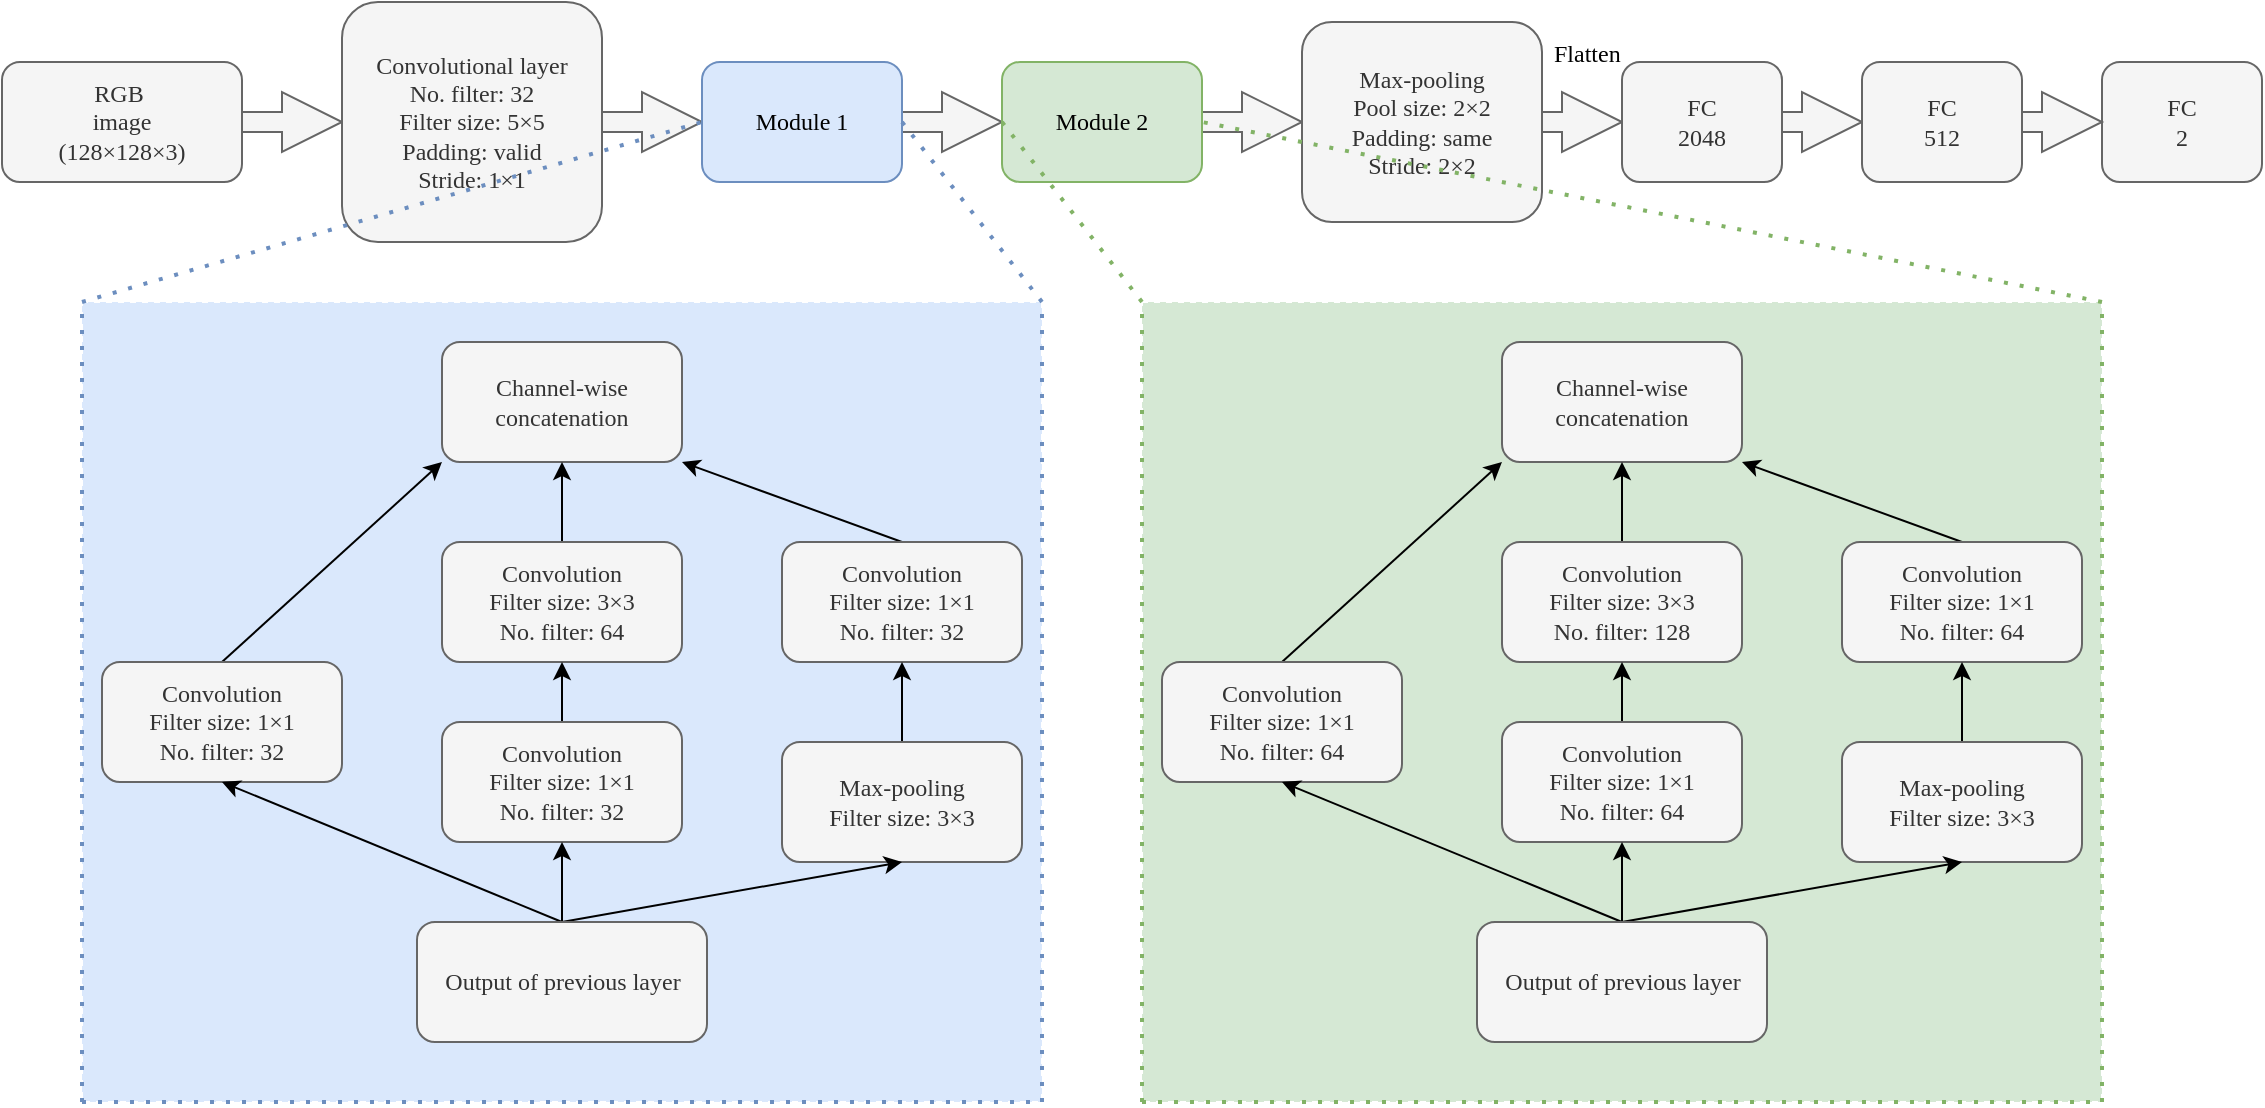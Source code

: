 <mxfile version="14.6.12" type="github">
  <diagram id="4Na73BtqWFjSJd618zKf" name="Page-1">
    <mxGraphModel dx="2017" dy="1129" grid="1" gridSize="10" guides="1" tooltips="1" connect="1" arrows="1" fold="1" page="1" pageScale="1" pageWidth="1169" pageHeight="827" math="0" shadow="0">
      <root>
        <mxCell id="0" />
        <mxCell id="1" parent="0" />
        <mxCell id="iY4aOflEBfNsIICsKYVU-54" value="" style="rounded=0;whiteSpace=wrap;html=1;fontFamily=Times New Roman;dashed=1;strokeColor=#FFFFFF;fillColor=#d5e8d4;" parent="1" vertex="1">
          <mxGeometry x="590" y="380" width="480" height="400" as="geometry" />
        </mxCell>
        <mxCell id="iY4aOflEBfNsIICsKYVU-52" value="" style="rounded=0;whiteSpace=wrap;html=1;fontFamily=Times New Roman;dashed=1;strokeColor=#FFFFFF;fillColor=#dae8fc;" parent="1" vertex="1">
          <mxGeometry x="60" y="380" width="480" height="400" as="geometry" />
        </mxCell>
        <mxCell id="iY4aOflEBfNsIICsKYVU-1" value="&lt;font face=&quot;Times New Roman&quot;&gt;RGB&amp;nbsp;&lt;br&gt;image&lt;br&gt;(128×128×3)&lt;/font&gt;" style="rounded=1;whiteSpace=wrap;html=1;fillColor=#f5f5f5;fontColor=#333333;strokeColor=#666666;" parent="1" vertex="1">
          <mxGeometry x="20" y="260" width="120" height="60" as="geometry" />
        </mxCell>
        <mxCell id="iY4aOflEBfNsIICsKYVU-2" value="" style="shape=arrow;endArrow=classic;html=1;rounded=0;exitX=1;exitY=0.5;exitDx=0;exitDy=0;fillColor=#f5f5f5;strokeColor=#666666;" parent="1" source="iY4aOflEBfNsIICsKYVU-1" edge="1">
          <mxGeometry width="50" height="50" relative="1" as="geometry">
            <mxPoint x="290" y="440" as="sourcePoint" />
            <mxPoint x="190" y="290" as="targetPoint" />
          </mxGeometry>
        </mxCell>
        <mxCell id="iY4aOflEBfNsIICsKYVU-5" style="edgeStyle=orthogonalEdgeStyle;shape=arrow;rounded=0;orthogonalLoop=1;jettySize=auto;html=1;exitX=1;exitY=0.5;exitDx=0;exitDy=0;fontFamily=Times New Roman;fillColor=#f5f5f5;strokeColor=#666666;" parent="1" source="iY4aOflEBfNsIICsKYVU-3" edge="1">
          <mxGeometry relative="1" as="geometry">
            <mxPoint x="370" y="290" as="targetPoint" />
          </mxGeometry>
        </mxCell>
        <mxCell id="iY4aOflEBfNsIICsKYVU-3" value="&lt;font face=&quot;Times New Roman&quot;&gt;Convolutional layer&lt;br&gt;No. filter: 32&lt;br&gt;Filter size: 5×5&lt;br&gt;Padding: valid&lt;br&gt;Stride: 1×1&lt;/font&gt;" style="rounded=1;whiteSpace=wrap;html=1;fillColor=#f5f5f5;fontColor=#333333;strokeColor=#666666;" parent="1" vertex="1">
          <mxGeometry x="190" y="230" width="130" height="120" as="geometry" />
        </mxCell>
        <mxCell id="iY4aOflEBfNsIICsKYVU-7" style="edgeStyle=orthogonalEdgeStyle;shape=arrow;rounded=0;orthogonalLoop=1;jettySize=auto;html=1;exitX=1;exitY=0.5;exitDx=0;exitDy=0;fontFamily=Times New Roman;fillColor=#f5f5f5;strokeColor=#666666;" parent="1" source="iY4aOflEBfNsIICsKYVU-6" target="iY4aOflEBfNsIICsKYVU-8" edge="1">
          <mxGeometry relative="1" as="geometry">
            <mxPoint x="510" y="290" as="targetPoint" />
          </mxGeometry>
        </mxCell>
        <mxCell id="iY4aOflEBfNsIICsKYVU-6" value="Module 1" style="rounded=1;whiteSpace=wrap;html=1;fontFamily=Times New Roman;fillColor=#dae8fc;strokeColor=#6c8ebf;" parent="1" vertex="1">
          <mxGeometry x="370" y="260" width="100" height="60" as="geometry" />
        </mxCell>
        <mxCell id="iY4aOflEBfNsIICsKYVU-9" style="edgeStyle=orthogonalEdgeStyle;shape=arrow;rounded=0;orthogonalLoop=1;jettySize=auto;html=1;exitX=1;exitY=0.5;exitDx=0;exitDy=0;fontFamily=Times New Roman;fillColor=#f5f5f5;strokeColor=#666666;" parent="1" source="iY4aOflEBfNsIICsKYVU-8" target="iY4aOflEBfNsIICsKYVU-10" edge="1">
          <mxGeometry relative="1" as="geometry">
            <mxPoint x="670" y="290" as="targetPoint" />
          </mxGeometry>
        </mxCell>
        <mxCell id="iY4aOflEBfNsIICsKYVU-8" value="Module 2" style="rounded=1;whiteSpace=wrap;html=1;fontFamily=Times New Roman;fillColor=#d5e8d4;strokeColor=#82b366;" parent="1" vertex="1">
          <mxGeometry x="520" y="260" width="100" height="60" as="geometry" />
        </mxCell>
        <mxCell id="iY4aOflEBfNsIICsKYVU-12" style="edgeStyle=orthogonalEdgeStyle;shape=arrow;rounded=0;orthogonalLoop=1;jettySize=auto;html=1;exitX=1;exitY=0.5;exitDx=0;exitDy=0;fontFamily=Times New Roman;fillColor=#f5f5f5;strokeColor=#666666;" parent="1" source="iY4aOflEBfNsIICsKYVU-10" target="iY4aOflEBfNsIICsKYVU-13" edge="1">
          <mxGeometry relative="1" as="geometry">
            <mxPoint x="860" y="290" as="targetPoint" />
            <Array as="points">
              <mxPoint x="830" y="290" />
              <mxPoint x="830" y="290" />
            </Array>
          </mxGeometry>
        </mxCell>
        <mxCell id="iY4aOflEBfNsIICsKYVU-10" value="Max-pooling&lt;br&gt;Pool size: 2×2&lt;br&gt;Padding: same&lt;br&gt;Stride: 2×2" style="rounded=1;whiteSpace=wrap;html=1;fontFamily=Times New Roman;fillColor=#f5f5f5;fontColor=#333333;strokeColor=#666666;" parent="1" vertex="1">
          <mxGeometry x="670" y="240" width="120" height="100" as="geometry" />
        </mxCell>
        <mxCell id="iY4aOflEBfNsIICsKYVU-15" style="edgeStyle=orthogonalEdgeStyle;shape=arrow;rounded=0;orthogonalLoop=1;jettySize=auto;html=1;exitX=1;exitY=0.5;exitDx=0;exitDy=0;fontFamily=Times New Roman;entryX=0;entryY=0.5;entryDx=0;entryDy=0;fillColor=#f5f5f5;strokeColor=#666666;" parent="1" source="iY4aOflEBfNsIICsKYVU-13" target="iY4aOflEBfNsIICsKYVU-16" edge="1">
          <mxGeometry relative="1" as="geometry">
            <mxPoint x="980" y="290" as="targetPoint" />
          </mxGeometry>
        </mxCell>
        <mxCell id="iY4aOflEBfNsIICsKYVU-13" value="FC&lt;br&gt;2048" style="rounded=1;whiteSpace=wrap;html=1;fontFamily=Times New Roman;fillColor=#f5f5f5;fontColor=#333333;strokeColor=#666666;" parent="1" vertex="1">
          <mxGeometry x="830" y="260" width="80" height="60" as="geometry" />
        </mxCell>
        <mxCell id="iY4aOflEBfNsIICsKYVU-16" value="FC&lt;br&gt;512" style="rounded=1;whiteSpace=wrap;html=1;fontFamily=Times New Roman;fillColor=#f5f5f5;fontColor=#333333;strokeColor=#666666;" parent="1" vertex="1">
          <mxGeometry x="950" y="260" width="80" height="60" as="geometry" />
        </mxCell>
        <mxCell id="iY4aOflEBfNsIICsKYVU-17" value="Flatten" style="text;strokeColor=none;fillColor=none;align=left;verticalAlign=middle;spacingLeft=4;spacingRight=4;overflow=hidden;points=[[0,0.5],[1,0.5]];portConstraint=eastwest;rotatable=0;fontFamily=Times New Roman;" parent="1" vertex="1">
          <mxGeometry x="790" y="240" width="80" height="30" as="geometry" />
        </mxCell>
        <mxCell id="iY4aOflEBfNsIICsKYVU-19" value="Channel-wise&lt;br&gt;concatenation" style="rounded=1;whiteSpace=wrap;html=1;fontFamily=Times New Roman;fillColor=#f5f5f5;fontColor=#333333;strokeColor=#666666;" parent="1" vertex="1">
          <mxGeometry x="240" y="400" width="120" height="60" as="geometry" />
        </mxCell>
        <mxCell id="iY4aOflEBfNsIICsKYVU-20" value="" style="endArrow=classic;html=1;rounded=0;fontFamily=Times New Roman;entryX=0.5;entryY=1;entryDx=0;entryDy=0;" parent="1" target="iY4aOflEBfNsIICsKYVU-19" edge="1">
          <mxGeometry width="50" height="50" relative="1" as="geometry">
            <mxPoint x="300" y="500" as="sourcePoint" />
            <mxPoint x="370" y="490" as="targetPoint" />
          </mxGeometry>
        </mxCell>
        <mxCell id="iY4aOflEBfNsIICsKYVU-21" value="Convolution&lt;br&gt;Filter size: 3×3&lt;br&gt;No. filter: 64" style="rounded=1;whiteSpace=wrap;html=1;fontFamily=Times New Roman;fillColor=#f5f5f5;fontColor=#333333;strokeColor=#666666;" parent="1" vertex="1">
          <mxGeometry x="240" y="500" width="120" height="60" as="geometry" />
        </mxCell>
        <mxCell id="iY4aOflEBfNsIICsKYVU-23" style="rounded=0;orthogonalLoop=1;jettySize=auto;html=1;exitX=0.5;exitY=0;exitDx=0;exitDy=0;entryX=1;entryY=1;entryDx=0;entryDy=0;fontFamily=Times New Roman;" parent="1" source="iY4aOflEBfNsIICsKYVU-22" target="iY4aOflEBfNsIICsKYVU-19" edge="1">
          <mxGeometry relative="1" as="geometry" />
        </mxCell>
        <mxCell id="iY4aOflEBfNsIICsKYVU-22" value="Convolution&lt;br&gt;Filter size: 1×1&lt;br&gt;No. filter: 32" style="rounded=1;whiteSpace=wrap;html=1;fontFamily=Times New Roman;fillColor=#f5f5f5;fontColor=#333333;strokeColor=#666666;" parent="1" vertex="1">
          <mxGeometry x="410" y="500" width="120" height="60" as="geometry" />
        </mxCell>
        <mxCell id="iY4aOflEBfNsIICsKYVU-25" style="edgeStyle=none;rounded=0;orthogonalLoop=1;jettySize=auto;html=1;exitX=0.5;exitY=0;exitDx=0;exitDy=0;fontFamily=Times New Roman;" parent="1" source="iY4aOflEBfNsIICsKYVU-24" target="iY4aOflEBfNsIICsKYVU-21" edge="1">
          <mxGeometry relative="1" as="geometry" />
        </mxCell>
        <mxCell id="iY4aOflEBfNsIICsKYVU-24" value="Convolution&lt;br&gt;Filter size: 1×1&lt;br&gt;No. filter: 32" style="rounded=1;whiteSpace=wrap;html=1;fontFamily=Times New Roman;fillColor=#f5f5f5;fontColor=#333333;strokeColor=#666666;" parent="1" vertex="1">
          <mxGeometry x="240" y="590" width="120" height="60" as="geometry" />
        </mxCell>
        <mxCell id="iY4aOflEBfNsIICsKYVU-31" style="edgeStyle=none;rounded=0;orthogonalLoop=1;jettySize=auto;html=1;exitX=0.5;exitY=0;exitDx=0;exitDy=0;entryX=0.5;entryY=1;entryDx=0;entryDy=0;fontFamily=Times New Roman;" parent="1" source="iY4aOflEBfNsIICsKYVU-26" target="iY4aOflEBfNsIICsKYVU-22" edge="1">
          <mxGeometry relative="1" as="geometry" />
        </mxCell>
        <mxCell id="iY4aOflEBfNsIICsKYVU-26" value="Max-pooling&lt;br&gt;Filter size: 3×3" style="rounded=1;whiteSpace=wrap;html=1;fontFamily=Times New Roman;fillColor=#f5f5f5;fontColor=#333333;strokeColor=#666666;" parent="1" vertex="1">
          <mxGeometry x="410" y="600" width="120" height="60" as="geometry" />
        </mxCell>
        <mxCell id="iY4aOflEBfNsIICsKYVU-32" style="edgeStyle=none;rounded=0;orthogonalLoop=1;jettySize=auto;html=1;exitX=0.5;exitY=0;exitDx=0;exitDy=0;entryX=0;entryY=1;entryDx=0;entryDy=0;fontFamily=Times New Roman;" parent="1" source="iY4aOflEBfNsIICsKYVU-27" target="iY4aOflEBfNsIICsKYVU-19" edge="1">
          <mxGeometry relative="1" as="geometry" />
        </mxCell>
        <mxCell id="iY4aOflEBfNsIICsKYVU-27" value="Convolution&lt;br&gt;Filter size: 1×1&lt;br&gt;No. filter: 32" style="rounded=1;whiteSpace=wrap;html=1;fontFamily=Times New Roman;fillColor=#f5f5f5;fontColor=#333333;strokeColor=#666666;" parent="1" vertex="1">
          <mxGeometry x="70" y="560" width="120" height="60" as="geometry" />
        </mxCell>
        <mxCell id="iY4aOflEBfNsIICsKYVU-29" style="edgeStyle=none;rounded=0;orthogonalLoop=1;jettySize=auto;html=1;exitX=0.5;exitY=0;exitDx=0;exitDy=0;entryX=0.5;entryY=1;entryDx=0;entryDy=0;fontFamily=Times New Roman;" parent="1" source="iY4aOflEBfNsIICsKYVU-28" target="iY4aOflEBfNsIICsKYVU-24" edge="1">
          <mxGeometry relative="1" as="geometry" />
        </mxCell>
        <mxCell id="iY4aOflEBfNsIICsKYVU-30" style="edgeStyle=none;rounded=0;orthogonalLoop=1;jettySize=auto;html=1;exitX=0.5;exitY=0;exitDx=0;exitDy=0;entryX=0.5;entryY=1;entryDx=0;entryDy=0;fontFamily=Times New Roman;" parent="1" source="iY4aOflEBfNsIICsKYVU-28" target="iY4aOflEBfNsIICsKYVU-26" edge="1">
          <mxGeometry relative="1" as="geometry" />
        </mxCell>
        <mxCell id="iY4aOflEBfNsIICsKYVU-33" style="edgeStyle=none;rounded=0;orthogonalLoop=1;jettySize=auto;html=1;exitX=0.5;exitY=0;exitDx=0;exitDy=0;entryX=0.5;entryY=1;entryDx=0;entryDy=0;fontFamily=Times New Roman;" parent="1" source="iY4aOflEBfNsIICsKYVU-28" target="iY4aOflEBfNsIICsKYVU-27" edge="1">
          <mxGeometry relative="1" as="geometry" />
        </mxCell>
        <mxCell id="iY4aOflEBfNsIICsKYVU-28" value="Output of previous layer" style="rounded=1;whiteSpace=wrap;html=1;fontFamily=Times New Roman;fillColor=#f5f5f5;fontColor=#333333;strokeColor=#666666;" parent="1" vertex="1">
          <mxGeometry x="227.5" y="690" width="145" height="60" as="geometry" />
        </mxCell>
        <mxCell id="iY4aOflEBfNsIICsKYVU-34" value="Channel-wise&lt;br&gt;concatenation" style="rounded=1;whiteSpace=wrap;html=1;fontFamily=Times New Roman;fillColor=#f5f5f5;fontColor=#333333;strokeColor=#666666;" parent="1" vertex="1">
          <mxGeometry x="770" y="400" width="120" height="60" as="geometry" />
        </mxCell>
        <mxCell id="iY4aOflEBfNsIICsKYVU-35" value="" style="endArrow=classic;html=1;rounded=0;fontFamily=Times New Roman;entryX=0.5;entryY=1;entryDx=0;entryDy=0;" parent="1" target="iY4aOflEBfNsIICsKYVU-34" edge="1">
          <mxGeometry width="50" height="50" relative="1" as="geometry">
            <mxPoint x="830" y="500" as="sourcePoint" />
            <mxPoint x="900" y="490" as="targetPoint" />
          </mxGeometry>
        </mxCell>
        <mxCell id="iY4aOflEBfNsIICsKYVU-36" value="Convolution&lt;br&gt;Filter size: 3×3&lt;br&gt;No. filter: 128" style="rounded=1;whiteSpace=wrap;html=1;fontFamily=Times New Roman;fillColor=#f5f5f5;fontColor=#333333;strokeColor=#666666;" parent="1" vertex="1">
          <mxGeometry x="770" y="500" width="120" height="60" as="geometry" />
        </mxCell>
        <mxCell id="iY4aOflEBfNsIICsKYVU-37" style="rounded=0;orthogonalLoop=1;jettySize=auto;html=1;exitX=0.5;exitY=0;exitDx=0;exitDy=0;entryX=1;entryY=1;entryDx=0;entryDy=0;fontFamily=Times New Roman;" parent="1" source="iY4aOflEBfNsIICsKYVU-38" target="iY4aOflEBfNsIICsKYVU-34" edge="1">
          <mxGeometry relative="1" as="geometry" />
        </mxCell>
        <mxCell id="iY4aOflEBfNsIICsKYVU-38" value="Convolution&lt;br&gt;Filter size: 1×1&lt;br&gt;No. filter: 64" style="rounded=1;whiteSpace=wrap;html=1;fontFamily=Times New Roman;fillColor=#f5f5f5;fontColor=#333333;strokeColor=#666666;" parent="1" vertex="1">
          <mxGeometry x="940" y="500" width="120" height="60" as="geometry" />
        </mxCell>
        <mxCell id="iY4aOflEBfNsIICsKYVU-39" style="edgeStyle=none;rounded=0;orthogonalLoop=1;jettySize=auto;html=1;exitX=0.5;exitY=0;exitDx=0;exitDy=0;fontFamily=Times New Roman;" parent="1" source="iY4aOflEBfNsIICsKYVU-40" target="iY4aOflEBfNsIICsKYVU-36" edge="1">
          <mxGeometry relative="1" as="geometry" />
        </mxCell>
        <mxCell id="iY4aOflEBfNsIICsKYVU-40" value="Convolution&lt;br&gt;Filter size: 1×1&lt;br&gt;No. filter: 64" style="rounded=1;whiteSpace=wrap;html=1;fontFamily=Times New Roman;fillColor=#f5f5f5;fontColor=#333333;strokeColor=#666666;" parent="1" vertex="1">
          <mxGeometry x="770" y="590" width="120" height="60" as="geometry" />
        </mxCell>
        <mxCell id="iY4aOflEBfNsIICsKYVU-41" style="edgeStyle=none;rounded=0;orthogonalLoop=1;jettySize=auto;html=1;exitX=0.5;exitY=0;exitDx=0;exitDy=0;entryX=0.5;entryY=1;entryDx=0;entryDy=0;fontFamily=Times New Roman;" parent="1" source="iY4aOflEBfNsIICsKYVU-42" target="iY4aOflEBfNsIICsKYVU-38" edge="1">
          <mxGeometry relative="1" as="geometry" />
        </mxCell>
        <mxCell id="iY4aOflEBfNsIICsKYVU-42" value="Max-pooling&lt;br&gt;Filter size: 3×3" style="rounded=1;whiteSpace=wrap;html=1;fontFamily=Times New Roman;fillColor=#f5f5f5;fontColor=#333333;strokeColor=#666666;" parent="1" vertex="1">
          <mxGeometry x="940" y="600" width="120" height="60" as="geometry" />
        </mxCell>
        <mxCell id="iY4aOflEBfNsIICsKYVU-43" style="edgeStyle=none;rounded=0;orthogonalLoop=1;jettySize=auto;html=1;exitX=0.5;exitY=0;exitDx=0;exitDy=0;entryX=0;entryY=1;entryDx=0;entryDy=0;fontFamily=Times New Roman;" parent="1" source="iY4aOflEBfNsIICsKYVU-44" target="iY4aOflEBfNsIICsKYVU-34" edge="1">
          <mxGeometry relative="1" as="geometry" />
        </mxCell>
        <mxCell id="iY4aOflEBfNsIICsKYVU-44" value="Convolution&lt;br&gt;Filter size: 1×1&lt;br&gt;No. filter: 64" style="rounded=1;whiteSpace=wrap;html=1;fontFamily=Times New Roman;fillColor=#f5f5f5;fontColor=#333333;strokeColor=#666666;" parent="1" vertex="1">
          <mxGeometry x="600" y="560" width="120" height="60" as="geometry" />
        </mxCell>
        <mxCell id="iY4aOflEBfNsIICsKYVU-45" style="edgeStyle=none;rounded=0;orthogonalLoop=1;jettySize=auto;html=1;exitX=0.5;exitY=0;exitDx=0;exitDy=0;entryX=0.5;entryY=1;entryDx=0;entryDy=0;fontFamily=Times New Roman;" parent="1" source="iY4aOflEBfNsIICsKYVU-48" target="iY4aOflEBfNsIICsKYVU-40" edge="1">
          <mxGeometry relative="1" as="geometry" />
        </mxCell>
        <mxCell id="iY4aOflEBfNsIICsKYVU-46" style="edgeStyle=none;rounded=0;orthogonalLoop=1;jettySize=auto;html=1;exitX=0.5;exitY=0;exitDx=0;exitDy=0;entryX=0.5;entryY=1;entryDx=0;entryDy=0;fontFamily=Times New Roman;" parent="1" source="iY4aOflEBfNsIICsKYVU-48" target="iY4aOflEBfNsIICsKYVU-42" edge="1">
          <mxGeometry relative="1" as="geometry" />
        </mxCell>
        <mxCell id="iY4aOflEBfNsIICsKYVU-47" style="edgeStyle=none;rounded=0;orthogonalLoop=1;jettySize=auto;html=1;exitX=0.5;exitY=0;exitDx=0;exitDy=0;entryX=0.5;entryY=1;entryDx=0;entryDy=0;fontFamily=Times New Roman;" parent="1" source="iY4aOflEBfNsIICsKYVU-48" target="iY4aOflEBfNsIICsKYVU-44" edge="1">
          <mxGeometry relative="1" as="geometry" />
        </mxCell>
        <mxCell id="iY4aOflEBfNsIICsKYVU-48" value="Output of previous layer" style="rounded=1;whiteSpace=wrap;html=1;fontFamily=Times New Roman;fillColor=#f5f5f5;fontColor=#333333;strokeColor=#666666;" parent="1" vertex="1">
          <mxGeometry x="757.5" y="690" width="145" height="60" as="geometry" />
        </mxCell>
        <mxCell id="iY4aOflEBfNsIICsKYVU-55" value="" style="endArrow=none;dashed=1;html=1;dashPattern=1 3;strokeWidth=2;rounded=0;fontFamily=Times New Roman;exitX=0;exitY=0;exitDx=0;exitDy=0;entryX=0;entryY=0.5;entryDx=0;entryDy=0;fillColor=#dae8fc;strokeColor=#6c8ebf;" parent="1" source="iY4aOflEBfNsIICsKYVU-52" target="iY4aOflEBfNsIICsKYVU-6" edge="1">
          <mxGeometry width="50" height="50" relative="1" as="geometry">
            <mxPoint x="530" y="700" as="sourcePoint" />
            <mxPoint x="580" y="650" as="targetPoint" />
          </mxGeometry>
        </mxCell>
        <mxCell id="iY4aOflEBfNsIICsKYVU-56" value="" style="endArrow=none;dashed=1;html=1;dashPattern=1 3;strokeWidth=2;rounded=0;fontFamily=Times New Roman;exitX=1;exitY=0;exitDx=0;exitDy=0;entryX=1;entryY=0.5;entryDx=0;entryDy=0;fillColor=#dae8fc;strokeColor=#6c8ebf;" parent="1" source="iY4aOflEBfNsIICsKYVU-52" target="iY4aOflEBfNsIICsKYVU-6" edge="1">
          <mxGeometry width="50" height="50" relative="1" as="geometry">
            <mxPoint x="70" y="390" as="sourcePoint" />
            <mxPoint x="380" y="300" as="targetPoint" />
          </mxGeometry>
        </mxCell>
        <mxCell id="iY4aOflEBfNsIICsKYVU-57" value="" style="endArrow=none;dashed=1;html=1;dashPattern=1 3;strokeWidth=2;rounded=0;fontFamily=Times New Roman;exitX=0;exitY=0;exitDx=0;exitDy=0;entryX=0;entryY=0.5;entryDx=0;entryDy=0;fillColor=#d5e8d4;strokeColor=#82b366;" parent="1" source="iY4aOflEBfNsIICsKYVU-54" target="iY4aOflEBfNsIICsKYVU-8" edge="1">
          <mxGeometry width="50" height="50" relative="1" as="geometry">
            <mxPoint x="70" y="390" as="sourcePoint" />
            <mxPoint x="380" y="300" as="targetPoint" />
          </mxGeometry>
        </mxCell>
        <mxCell id="iY4aOflEBfNsIICsKYVU-58" value="" style="endArrow=none;dashed=1;html=1;dashPattern=1 3;strokeWidth=2;rounded=0;fontFamily=Times New Roman;exitX=1;exitY=0;exitDx=0;exitDy=0;entryX=1;entryY=0.5;entryDx=0;entryDy=0;fillColor=#d5e8d4;strokeColor=#82b366;" parent="1" source="iY4aOflEBfNsIICsKYVU-54" target="iY4aOflEBfNsIICsKYVU-8" edge="1">
          <mxGeometry width="50" height="50" relative="1" as="geometry">
            <mxPoint x="80" y="400" as="sourcePoint" />
            <mxPoint x="390" y="310" as="targetPoint" />
          </mxGeometry>
        </mxCell>
        <mxCell id="iY4aOflEBfNsIICsKYVU-59" value="" style="endArrow=none;dashed=1;html=1;dashPattern=1 3;strokeWidth=2;rounded=0;fontFamily=Times New Roman;entryX=1;entryY=0;entryDx=0;entryDy=0;exitX=1;exitY=1;exitDx=0;exitDy=0;fillColor=#dae8fc;strokeColor=#6c8ebf;" parent="1" source="iY4aOflEBfNsIICsKYVU-52" target="iY4aOflEBfNsIICsKYVU-52" edge="1">
          <mxGeometry width="50" height="50" relative="1" as="geometry">
            <mxPoint x="530" y="700" as="sourcePoint" />
            <mxPoint x="580" y="650" as="targetPoint" />
          </mxGeometry>
        </mxCell>
        <mxCell id="iY4aOflEBfNsIICsKYVU-60" value="" style="endArrow=none;dashed=1;html=1;dashPattern=1 3;strokeWidth=2;rounded=0;fontFamily=Times New Roman;entryX=1;entryY=0;entryDx=0;entryDy=0;exitX=1;exitY=1;exitDx=0;exitDy=0;fillColor=#dae8fc;strokeColor=#6c8ebf;" parent="1" edge="1">
          <mxGeometry width="50" height="50" relative="1" as="geometry">
            <mxPoint x="60" y="780" as="sourcePoint" />
            <mxPoint x="60" y="380" as="targetPoint" />
          </mxGeometry>
        </mxCell>
        <mxCell id="iY4aOflEBfNsIICsKYVU-61" value="" style="endArrow=none;dashed=1;html=1;dashPattern=1 3;strokeWidth=2;rounded=0;fontFamily=Times New Roman;entryX=1;entryY=0;entryDx=0;entryDy=0;exitX=1;exitY=1;exitDx=0;exitDy=0;fillColor=#d5e8d4;strokeColor=#82b366;" parent="1" edge="1">
          <mxGeometry width="50" height="50" relative="1" as="geometry">
            <mxPoint x="590" y="780" as="sourcePoint" />
            <mxPoint x="590" y="380" as="targetPoint" />
          </mxGeometry>
        </mxCell>
        <mxCell id="iY4aOflEBfNsIICsKYVU-62" value="" style="endArrow=none;dashed=1;html=1;dashPattern=1 3;strokeWidth=2;rounded=0;fontFamily=Times New Roman;entryX=1;entryY=0;entryDx=0;entryDy=0;exitX=1;exitY=1;exitDx=0;exitDy=0;fillColor=#d5e8d4;strokeColor=#82b366;" parent="1" edge="1">
          <mxGeometry width="50" height="50" relative="1" as="geometry">
            <mxPoint x="1070" y="780" as="sourcePoint" />
            <mxPoint x="1070" y="380" as="targetPoint" />
          </mxGeometry>
        </mxCell>
        <mxCell id="iY4aOflEBfNsIICsKYVU-63" value="" style="endArrow=none;dashed=1;html=1;dashPattern=1 3;strokeWidth=2;rounded=0;fontFamily=Times New Roman;entryX=1;entryY=1;entryDx=0;entryDy=0;fillColor=#d5e8d4;strokeColor=#82b366;" parent="1" target="iY4aOflEBfNsIICsKYVU-54" edge="1">
          <mxGeometry width="50" height="50" relative="1" as="geometry">
            <mxPoint x="590" y="780" as="sourcePoint" />
            <mxPoint x="580" y="420" as="targetPoint" />
          </mxGeometry>
        </mxCell>
        <mxCell id="iY4aOflEBfNsIICsKYVU-64" value="" style="endArrow=none;dashed=1;html=1;dashPattern=1 3;strokeWidth=2;rounded=0;fontFamily=Times New Roman;entryX=1;entryY=1;entryDx=0;entryDy=0;fillColor=#dae8fc;strokeColor=#6c8ebf;" parent="1" edge="1">
          <mxGeometry width="50" height="50" relative="1" as="geometry">
            <mxPoint x="60" y="780" as="sourcePoint" />
            <mxPoint x="540" y="780" as="targetPoint" />
          </mxGeometry>
        </mxCell>
        <mxCell id="ZuPOqEPAH-nHGky-zmgi-1" value="FC&lt;br&gt;2" style="rounded=1;whiteSpace=wrap;html=1;fontFamily=Times New Roman;fillColor=#f5f5f5;fontColor=#333333;strokeColor=#666666;" vertex="1" parent="1">
          <mxGeometry x="1070" y="260" width="80" height="60" as="geometry" />
        </mxCell>
        <mxCell id="ZuPOqEPAH-nHGky-zmgi-4" style="edgeStyle=orthogonalEdgeStyle;shape=arrow;rounded=0;orthogonalLoop=1;jettySize=auto;html=1;exitX=1;exitY=0.5;exitDx=0;exitDy=0;fontFamily=Times New Roman;fillColor=#f5f5f5;strokeColor=#666666;" edge="1" parent="1">
          <mxGeometry relative="1" as="geometry">
            <mxPoint x="1070" y="290" as="targetPoint" />
            <mxPoint x="1030" y="290" as="sourcePoint" />
            <Array as="points">
              <mxPoint x="1030" y="270" />
              <mxPoint x="1080" y="270" />
            </Array>
          </mxGeometry>
        </mxCell>
      </root>
    </mxGraphModel>
  </diagram>
</mxfile>
